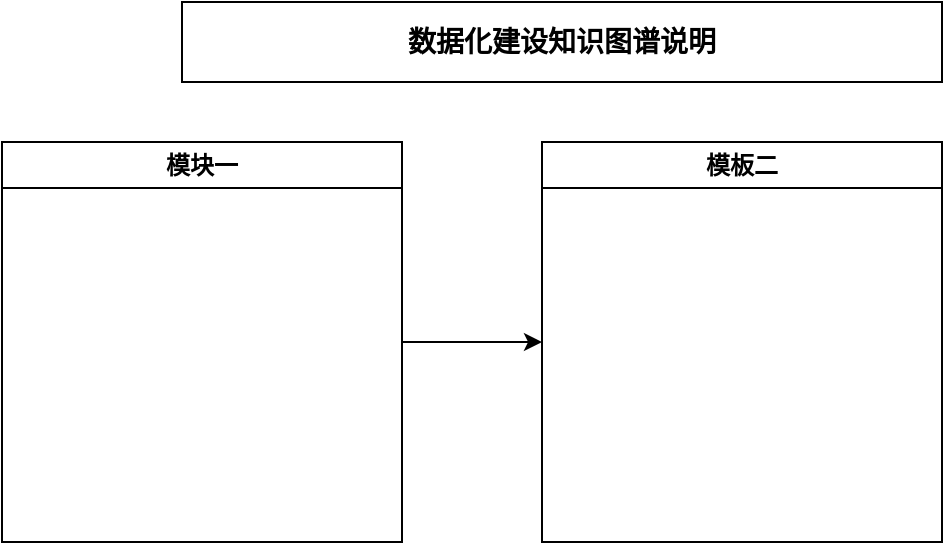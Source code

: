 <mxfile version="21.1.5" type="github">
  <diagram name="第 1 页" id="4VnsB-h5FS7KFphWyUsb">
    <mxGraphModel dx="794" dy="438" grid="1" gridSize="10" guides="1" tooltips="1" connect="1" arrows="1" fold="1" page="1" pageScale="1" pageWidth="827" pageHeight="1169" math="0" shadow="0">
      <root>
        <mxCell id="0" />
        <mxCell id="1" parent="0" />
        <mxCell id="7Idr4TpMZ5nV0Hel81U6-1" value="&lt;font style=&quot;vertical-align: inherit; font-size: 14px;&quot;&gt;&lt;font style=&quot;vertical-align: inherit; font-size: 14px;&quot;&gt;&lt;font style=&quot;vertical-align: inherit; font-size: 14px;&quot;&gt;&lt;font style=&quot;vertical-align: inherit; font-size: 14px;&quot;&gt;&lt;font style=&quot;vertical-align: inherit; font-size: 14px;&quot;&gt;&lt;font style=&quot;vertical-align: inherit; font-size: 14px;&quot;&gt;数据化建设知识图谱说明&lt;/font&gt;&lt;/font&gt;&lt;/font&gt;&lt;/font&gt;&lt;/font&gt;&lt;/font&gt;" style="rounded=0;whiteSpace=wrap;html=1;fontSize=14;fontStyle=1" parent="1" vertex="1">
          <mxGeometry x="210" y="60" width="380" height="40" as="geometry" />
        </mxCell>
        <mxCell id="7Idr4TpMZ5nV0Hel81U6-6" value="" style="edgeStyle=orthogonalEdgeStyle;rounded=0;orthogonalLoop=1;jettySize=auto;html=1;" parent="1" source="7Idr4TpMZ5nV0Hel81U6-3" edge="1">
          <mxGeometry relative="1" as="geometry">
            <mxPoint x="390" y="230" as="targetPoint" />
          </mxGeometry>
        </mxCell>
        <mxCell id="7Idr4TpMZ5nV0Hel81U6-3" value="&lt;font style=&quot;vertical-align: inherit;&quot;&gt;&lt;font style=&quot;vertical-align: inherit;&quot;&gt;模块一&lt;/font&gt;&lt;/font&gt;" style="swimlane;whiteSpace=wrap;html=1;" parent="1" vertex="1">
          <mxGeometry x="120" y="130" width="200" height="200" as="geometry" />
        </mxCell>
        <mxCell id="7Idr4TpMZ5nV0Hel81U6-4" value="&lt;font style=&quot;vertical-align: inherit;&quot;&gt;&lt;font style=&quot;vertical-align: inherit;&quot;&gt;&lt;font style=&quot;vertical-align: inherit;&quot;&gt;&lt;font style=&quot;vertical-align: inherit;&quot;&gt;模板二&lt;/font&gt;&lt;/font&gt;&lt;/font&gt;&lt;/font&gt;" style="swimlane;whiteSpace=wrap;html=1;" parent="1" vertex="1">
          <mxGeometry x="390" y="130" width="200" height="200" as="geometry" />
        </mxCell>
      </root>
    </mxGraphModel>
  </diagram>
</mxfile>
